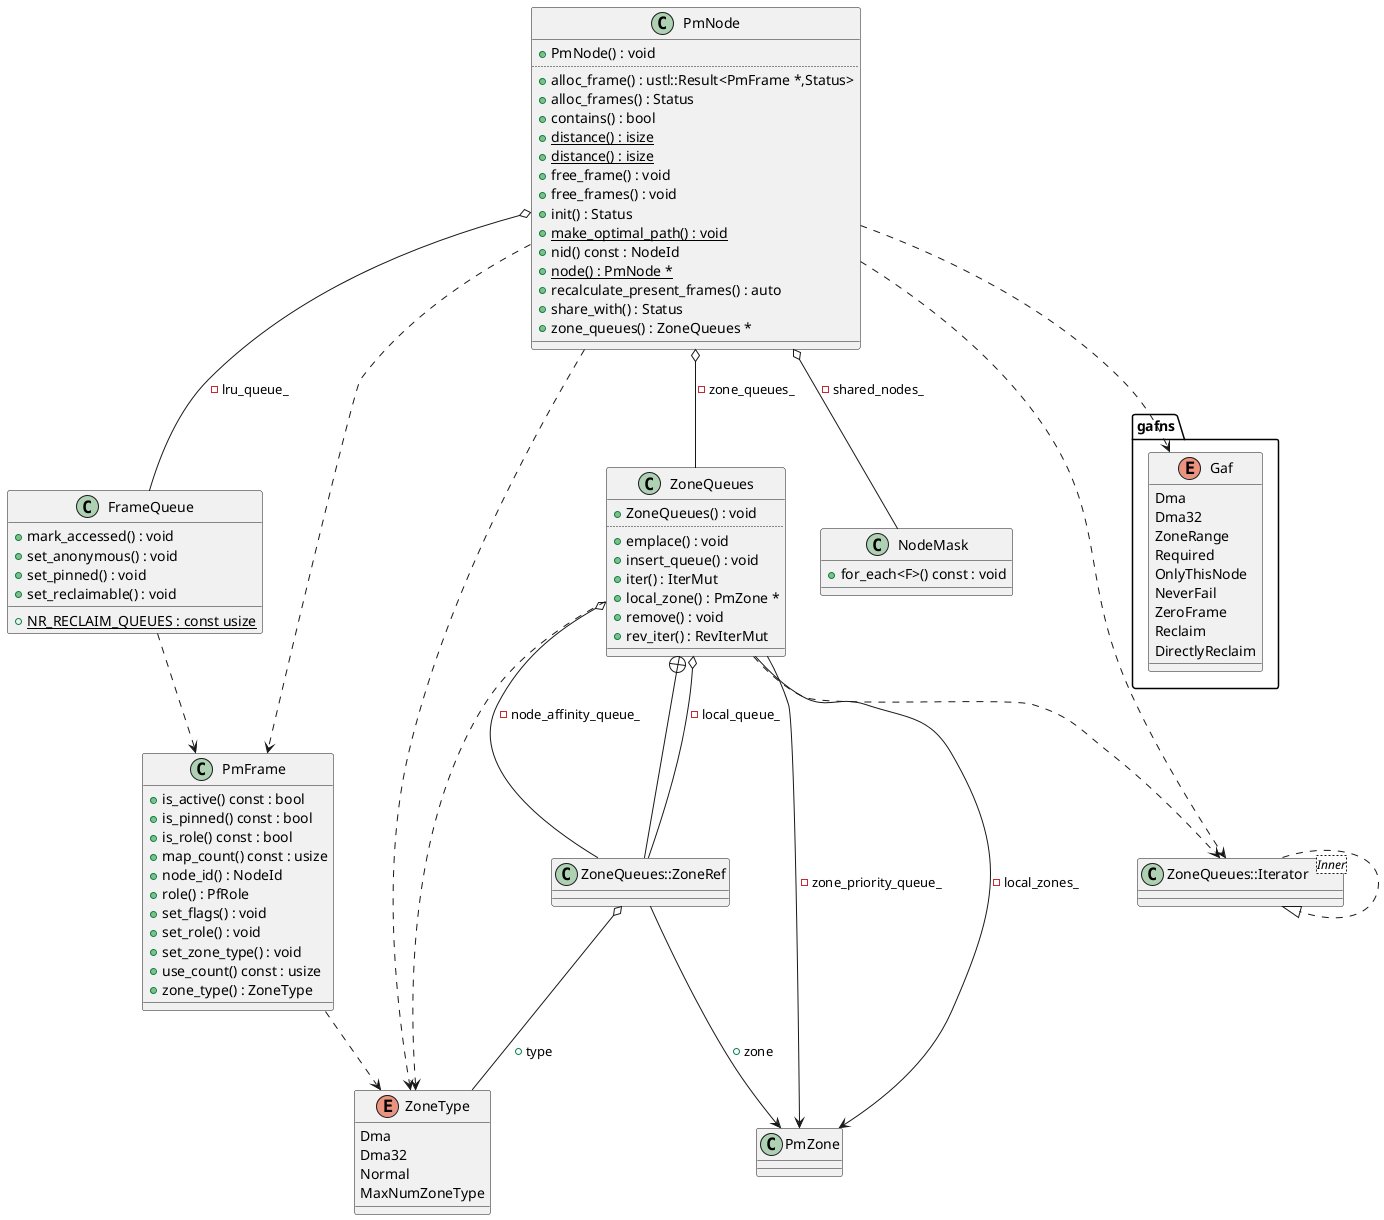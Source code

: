 @startuml PMM
enum "ZoneType" as C_0009865985206746591899
enum C_0009865985206746591899 {
Dma
Dma32
Normal
MaxNumZoneType
}
package [gafns] as C_0005978799724792082028 {
enum "Gaf" as C_0013374759553773210615
enum C_0013374759553773210615 {
Dma
Dma32
ZoneRange
Required
OnlyThisNode
NeverFail
ZeroFrame
Reclaim
DirectlyReclaim
}
}
class "NodeMask" as C_0010306244021570221823
class C_0010306244021570221823 {
+for_each<F>() const : void
__
}
class "PmFrame" as C_0012084540337927129104
class C_0012084540337927129104 {
+is_active() const : bool
+is_pinned() const : bool
+is_role() const : bool
+map_count() const : usize
+node_id() : NodeId
+role() : PfRole
+set_flags() : void
+set_role() : void
+set_zone_type() : void
+use_count() const : usize
+zone_type() : ZoneType
__
}
class "FrameQueue" as C_0007974373191134433790
class C_0007974373191134433790 {
+mark_accessed() : void
+set_anonymous() : void
+set_pinned() : void
+set_reclaimable() : void
__
{static} +NR_RECLAIM_QUEUES : const usize
}
class "ZoneQueues" as C_0012301414232530644096
class C_0012301414232530644096 {
+ZoneQueues() : void
..
+emplace() : void
+insert_queue() : void
+iter() : IterMut
+local_zone() : PmZone *
+remove() : void
+rev_iter() : RevIterMut
__
}
class "ZoneQueues::ZoneRef" as C_0016805752986837711880
class C_0016805752986837711880 {
__
}
class "ZoneQueues::Iterator<Inner>" as C_0011824353534091579124
class C_0011824353534091579124 {
__
}
class "PmNode" as C_0004253120382783230542
class C_0004253120382783230542 {
+PmNode() : void
..
+alloc_frame() : ustl::Result<PmFrame *,Status>
+alloc_frames() : Status
+contains() : bool
{static} +distance() : isize
{static} +distance() : isize
+free_frame() : void
+free_frames() : void
+init() : Status
{static} +make_optimal_path() : void
+nid() const : NodeId
{static} +node() : PmNode *
+recalculate_present_frames() : auto
+share_with() : Status
+zone_queues() : ZoneQueues *
__
}
class "PmZone" as C_0002364475966123379245
class C_0002364475966123379245 {
__
}
C_0012084540337927129104 ..> C_0009865985206746591899
C_0007974373191134433790 ..> C_0012084540337927129104
C_0012301414232530644096 ..> C_0009865985206746591899
C_0012301414232530644096 ..> C_0011824353534091579124
C_0012301414232530644096 --> C_0002364475966123379245 : -local_zones_
C_0012301414232530644096 o-- C_0016805752986837711880 : -local_queue_
C_0012301414232530644096 o-- C_0016805752986837711880 : -node_affinity_queue_
C_0012301414232530644096 --> C_0002364475966123379245 : -zone_priority_queue_
C_0016805752986837711880 --+ C_0012301414232530644096
C_0016805752986837711880 --> C_0002364475966123379245 : +zone
C_0016805752986837711880 o-- C_0009865985206746591899 : +type
C_0011824353534091579124 ..|> C_0011824353534091579124
C_0004253120382783230542 ..> C_0013374759553773210615
C_0004253120382783230542 ..> C_0012084540337927129104
C_0004253120382783230542 ..> C_0009865985206746591899
C_0004253120382783230542 ..> C_0011824353534091579124
C_0004253120382783230542 o-- C_0010306244021570221823 : -shared_nodes_
C_0004253120382783230542 o-- C_0012301414232530644096 : -zone_queues_
C_0004253120382783230542 o-- C_0007974373191134433790 : -lru_queue_

'Generated with clang-uml, version 0.6.0
'LLVM version Ubuntu clang version 19.1.7 (++20250114103332+cd708029e0b2-1~exp1~20250114103446.78)
@enduml

